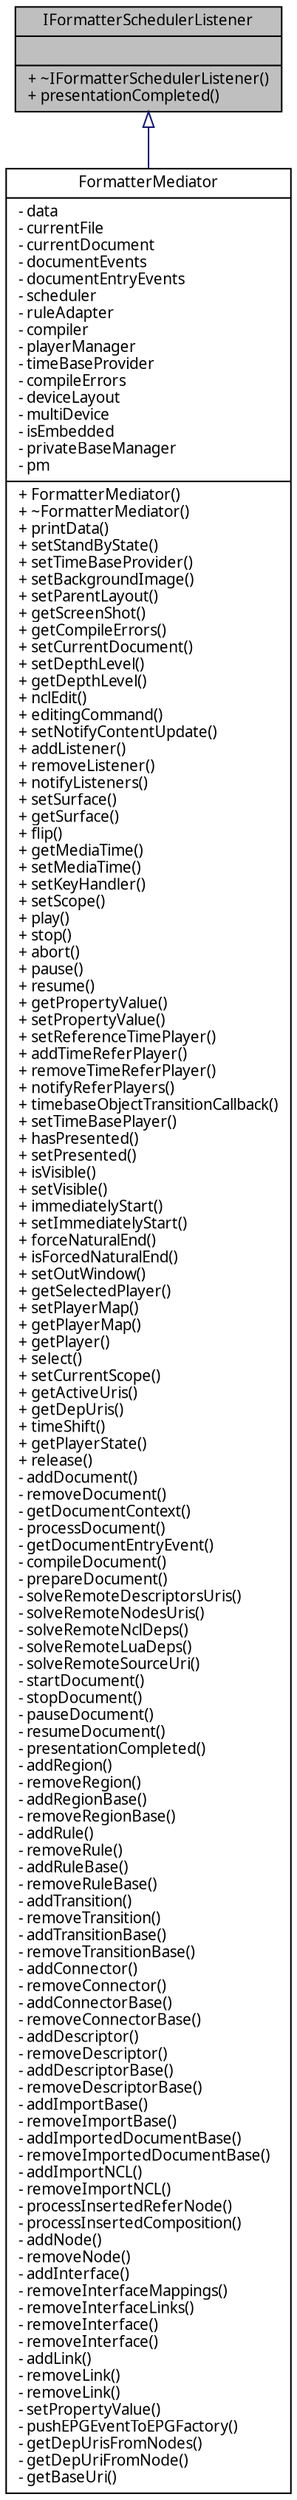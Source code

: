 digraph G
{
  edge [fontname="FreeSans.ttf",fontsize=10,labelfontname="FreeSans.ttf",labelfontsize=10];
  node [fontname="FreeSans.ttf",fontsize=10,shape=record];
  Node1 [label="{IFormatterSchedulerListener\n||+ ~IFormatterSchedulerListener()\l+ presentationCompleted()\l}",height=0.2,width=0.4,color="black", fillcolor="grey75", style="filled" fontcolor="black"];
  Node1 -> Node2 [dir=back,color="midnightblue",fontsize=10,style="solid",arrowtail="empty",fontname="FreeSans.ttf"];
  Node2 [label="{FormatterMediator\n|- data\l- currentFile\l- currentDocument\l- documentEvents\l- documentEntryEvents\l- scheduler\l- ruleAdapter\l- compiler\l- playerManager\l- timeBaseProvider\l- compileErrors\l- deviceLayout\l- multiDevice\l- isEmbedded\l- privateBaseManager\l- pm\l|+ FormatterMediator()\l+ ~FormatterMediator()\l+ printData()\l+ setStandByState()\l+ setTimeBaseProvider()\l+ setBackgroundImage()\l+ setParentLayout()\l+ getScreenShot()\l+ getCompileErrors()\l+ setCurrentDocument()\l+ setDepthLevel()\l+ getDepthLevel()\l+ nclEdit()\l+ editingCommand()\l+ setNotifyContentUpdate()\l+ addListener()\l+ removeListener()\l+ notifyListeners()\l+ setSurface()\l+ getSurface()\l+ flip()\l+ getMediaTime()\l+ setMediaTime()\l+ setKeyHandler()\l+ setScope()\l+ play()\l+ stop()\l+ abort()\l+ pause()\l+ resume()\l+ getPropertyValue()\l+ setPropertyValue()\l+ setReferenceTimePlayer()\l+ addTimeReferPlayer()\l+ removeTimeReferPlayer()\l+ notifyReferPlayers()\l+ timebaseObjectTransitionCallback()\l+ setTimeBasePlayer()\l+ hasPresented()\l+ setPresented()\l+ isVisible()\l+ setVisible()\l+ immediatelyStart()\l+ setImmediatelyStart()\l+ forceNaturalEnd()\l+ isForcedNaturalEnd()\l+ setOutWindow()\l+ getSelectedPlayer()\l+ setPlayerMap()\l+ getPlayerMap()\l+ getPlayer()\l+ select()\l+ setCurrentScope()\l+ getActiveUris()\l+ getDepUris()\l+ timeShift()\l+ getPlayerState()\l+ release()\l- addDocument()\l- removeDocument()\l- getDocumentContext()\l- processDocument()\l- getDocumentEntryEvent()\l- compileDocument()\l- prepareDocument()\l- solveRemoteDescriptorsUris()\l- solveRemoteNodesUris()\l- solveRemoteNclDeps()\l- solveRemoteLuaDeps()\l- solveRemoteSourceUri()\l- startDocument()\l- stopDocument()\l- pauseDocument()\l- resumeDocument()\l- presentationCompleted()\l- addRegion()\l- removeRegion()\l- addRegionBase()\l- removeRegionBase()\l- addRule()\l- removeRule()\l- addRuleBase()\l- removeRuleBase()\l- addTransition()\l- removeTransition()\l- addTransitionBase()\l- removeTransitionBase()\l- addConnector()\l- removeConnector()\l- addConnectorBase()\l- removeConnectorBase()\l- addDescriptor()\l- removeDescriptor()\l- addDescriptorBase()\l- removeDescriptorBase()\l- addImportBase()\l- removeImportBase()\l- addImportedDocumentBase()\l- removeImportedDocumentBase()\l- addImportNCL()\l- removeImportNCL()\l- processInsertedReferNode()\l- processInsertedComposition()\l- addNode()\l- removeNode()\l- addInterface()\l- removeInterfaceMappings()\l- removeInterfaceLinks()\l- removeInterface()\l- removeInterface()\l- addLink()\l- removeLink()\l- removeLink()\l- setPropertyValue()\l- pushEPGEventToEPGFactory()\l- getDepUrisFromNodes()\l- getDepUriFromNode()\l- getBaseUri()\l}",height=0.2,width=0.4,color="black", fillcolor="white", style="filled",URL="$classbr_1_1pucrio_1_1telemidia_1_1ginga_1_1ncl_1_1FormatterMediator.html"];
}
